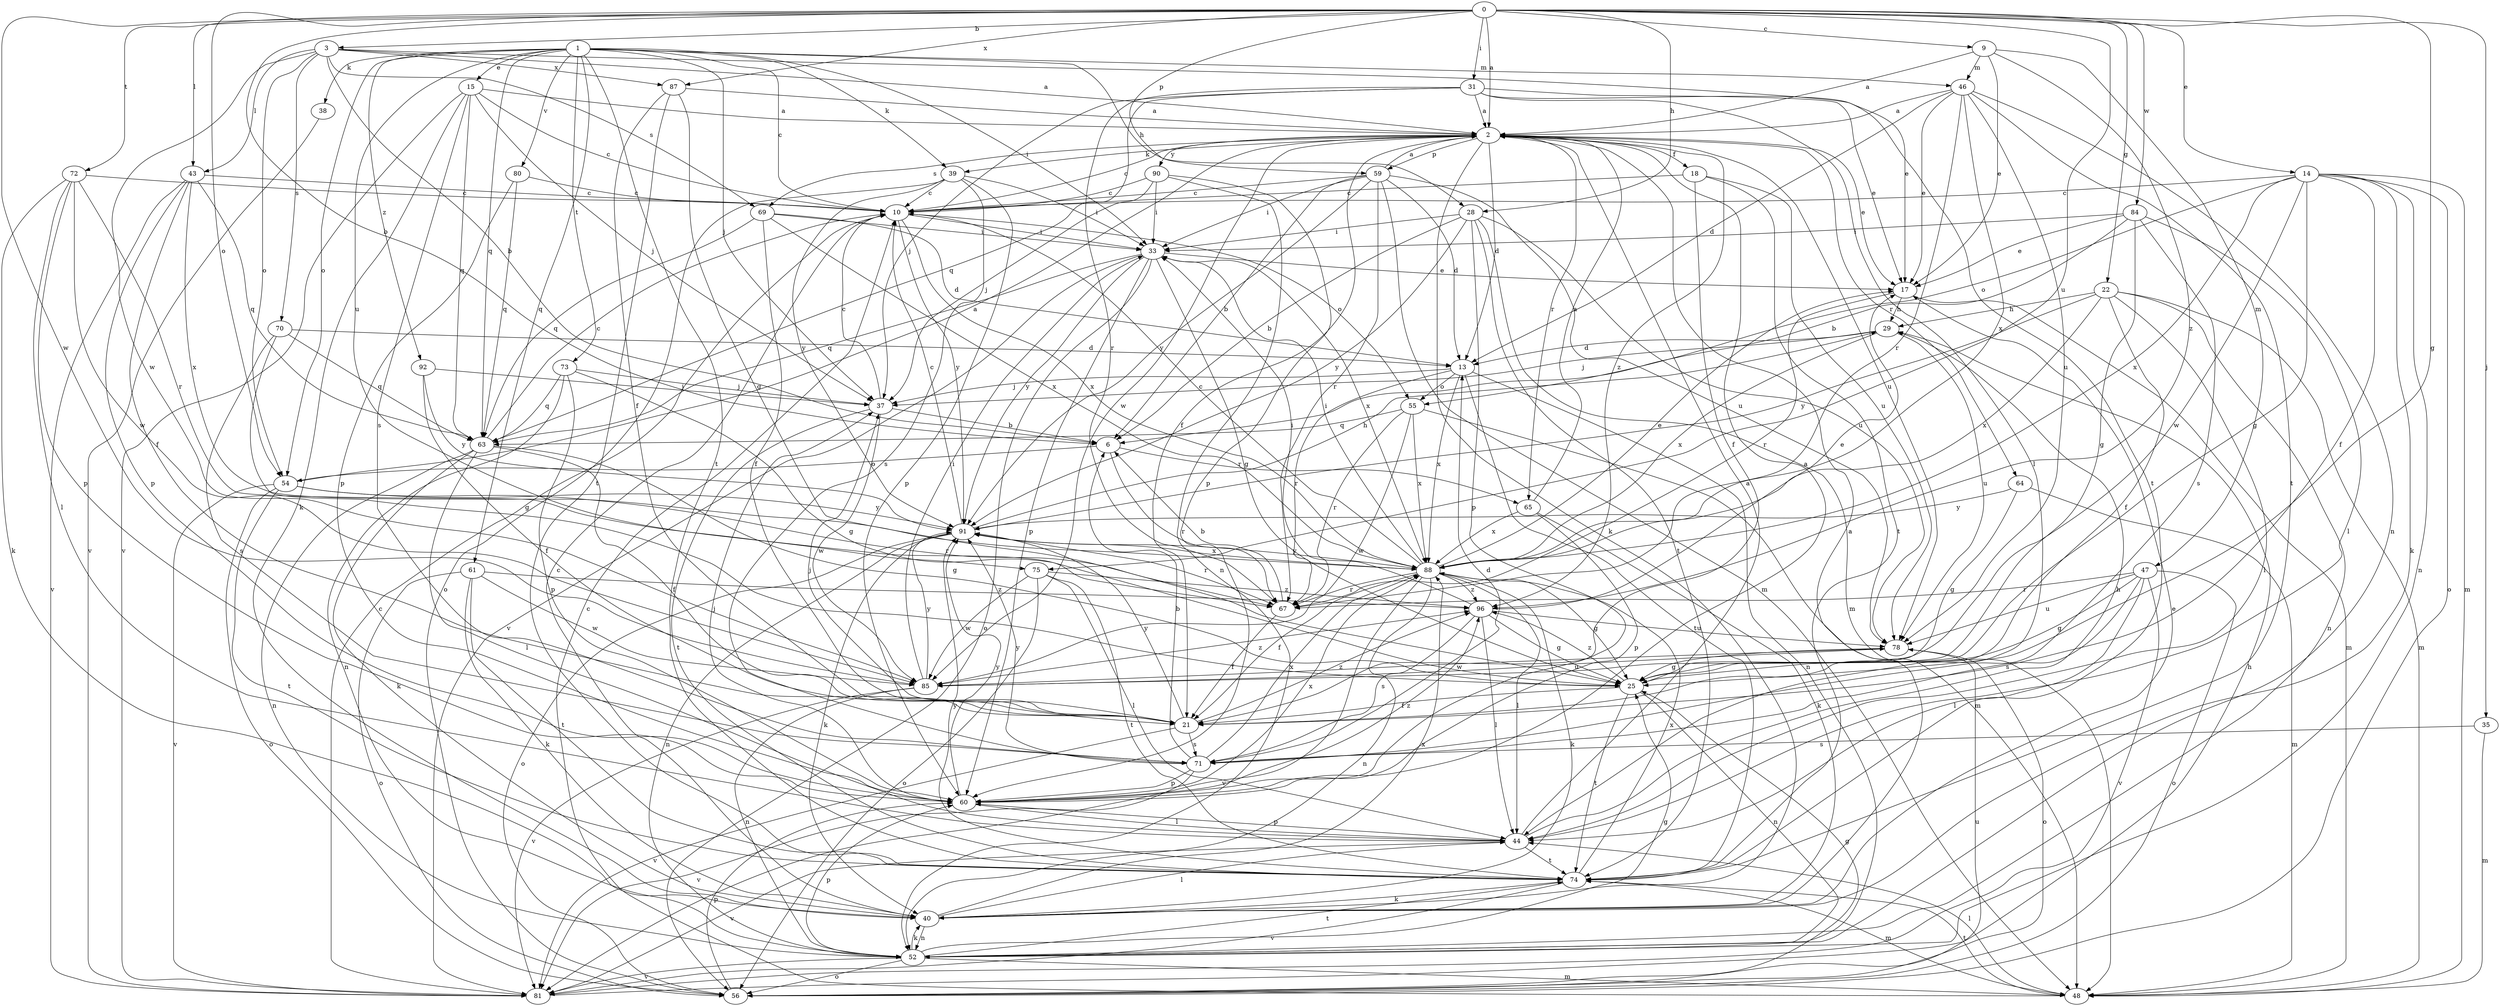 strict digraph  {
0;
1;
2;
3;
6;
9;
10;
13;
14;
15;
17;
18;
21;
22;
25;
28;
29;
31;
33;
35;
37;
38;
39;
40;
43;
44;
46;
47;
48;
52;
54;
55;
56;
59;
60;
61;
63;
64;
65;
67;
69;
70;
71;
72;
73;
74;
75;
78;
80;
81;
84;
85;
87;
88;
90;
91;
92;
96;
0 -> 2  [label=a];
0 -> 3  [label=b];
0 -> 6  [label=b];
0 -> 9  [label=c];
0 -> 14  [label=e];
0 -> 22  [label=g];
0 -> 25  [label=g];
0 -> 28  [label=h];
0 -> 31  [label=i];
0 -> 35  [label=j];
0 -> 43  [label=l];
0 -> 54  [label=o];
0 -> 59  [label=p];
0 -> 72  [label=t];
0 -> 75  [label=u];
0 -> 84  [label=w];
0 -> 85  [label=w];
0 -> 87  [label=x];
1 -> 10  [label=c];
1 -> 15  [label=e];
1 -> 28  [label=h];
1 -> 33  [label=i];
1 -> 37  [label=j];
1 -> 38  [label=k];
1 -> 39  [label=k];
1 -> 46  [label=m];
1 -> 54  [label=o];
1 -> 61  [label=q];
1 -> 63  [label=q];
1 -> 73  [label=t];
1 -> 74  [label=t];
1 -> 75  [label=u];
1 -> 80  [label=v];
1 -> 92  [label=z];
2 -> 10  [label=c];
2 -> 13  [label=d];
2 -> 17  [label=e];
2 -> 18  [label=f];
2 -> 21  [label=f];
2 -> 39  [label=k];
2 -> 40  [label=k];
2 -> 59  [label=p];
2 -> 64  [label=r];
2 -> 65  [label=r];
2 -> 69  [label=s];
2 -> 78  [label=u];
2 -> 85  [label=w];
2 -> 90  [label=y];
2 -> 96  [label=z];
3 -> 2  [label=a];
3 -> 6  [label=b];
3 -> 17  [label=e];
3 -> 43  [label=l];
3 -> 54  [label=o];
3 -> 69  [label=s];
3 -> 70  [label=s];
3 -> 85  [label=w];
3 -> 87  [label=x];
6 -> 54  [label=o];
6 -> 65  [label=r];
6 -> 67  [label=r];
9 -> 2  [label=a];
9 -> 17  [label=e];
9 -> 46  [label=m];
9 -> 47  [label=m];
9 -> 96  [label=z];
10 -> 33  [label=i];
10 -> 55  [label=o];
10 -> 88  [label=x];
10 -> 91  [label=y];
13 -> 37  [label=j];
13 -> 52  [label=n];
13 -> 55  [label=o];
13 -> 67  [label=r];
13 -> 74  [label=t];
13 -> 88  [label=x];
14 -> 10  [label=c];
14 -> 21  [label=f];
14 -> 25  [label=g];
14 -> 40  [label=k];
14 -> 48  [label=m];
14 -> 52  [label=n];
14 -> 55  [label=o];
14 -> 56  [label=o];
14 -> 85  [label=w];
14 -> 88  [label=x];
15 -> 2  [label=a];
15 -> 10  [label=c];
15 -> 37  [label=j];
15 -> 40  [label=k];
15 -> 63  [label=q];
15 -> 71  [label=s];
15 -> 81  [label=v];
17 -> 29  [label=h];
17 -> 48  [label=m];
17 -> 67  [label=r];
18 -> 10  [label=c];
18 -> 21  [label=f];
18 -> 74  [label=t];
18 -> 78  [label=u];
21 -> 37  [label=j];
21 -> 71  [label=s];
21 -> 81  [label=v];
21 -> 91  [label=y];
21 -> 96  [label=z];
22 -> 21  [label=f];
22 -> 29  [label=h];
22 -> 44  [label=l];
22 -> 48  [label=m];
22 -> 52  [label=n];
22 -> 88  [label=x];
22 -> 91  [label=y];
25 -> 21  [label=f];
25 -> 52  [label=n];
25 -> 74  [label=t];
25 -> 96  [label=z];
28 -> 6  [label=b];
28 -> 33  [label=i];
28 -> 48  [label=m];
28 -> 60  [label=p];
28 -> 74  [label=t];
28 -> 78  [label=u];
28 -> 91  [label=y];
29 -> 13  [label=d];
29 -> 37  [label=j];
29 -> 78  [label=u];
29 -> 88  [label=x];
31 -> 2  [label=a];
31 -> 17  [label=e];
31 -> 37  [label=j];
31 -> 44  [label=l];
31 -> 63  [label=q];
31 -> 67  [label=r];
31 -> 74  [label=t];
33 -> 17  [label=e];
33 -> 25  [label=g];
33 -> 56  [label=o];
33 -> 60  [label=p];
33 -> 63  [label=q];
33 -> 81  [label=v];
33 -> 88  [label=x];
33 -> 91  [label=y];
35 -> 48  [label=m];
35 -> 71  [label=s];
37 -> 6  [label=b];
37 -> 10  [label=c];
37 -> 74  [label=t];
37 -> 85  [label=w];
38 -> 81  [label=v];
39 -> 10  [label=c];
39 -> 33  [label=i];
39 -> 56  [label=o];
39 -> 60  [label=p];
39 -> 71  [label=s];
39 -> 91  [label=y];
40 -> 2  [label=a];
40 -> 10  [label=c];
40 -> 17  [label=e];
40 -> 44  [label=l];
40 -> 52  [label=n];
40 -> 88  [label=x];
43 -> 10  [label=c];
43 -> 21  [label=f];
43 -> 60  [label=p];
43 -> 63  [label=q];
43 -> 81  [label=v];
43 -> 88  [label=x];
44 -> 2  [label=a];
44 -> 29  [label=h];
44 -> 60  [label=p];
44 -> 74  [label=t];
44 -> 81  [label=v];
46 -> 2  [label=a];
46 -> 13  [label=d];
46 -> 17  [label=e];
46 -> 52  [label=n];
46 -> 67  [label=r];
46 -> 74  [label=t];
46 -> 78  [label=u];
46 -> 88  [label=x];
47 -> 25  [label=g];
47 -> 44  [label=l];
47 -> 56  [label=o];
47 -> 67  [label=r];
47 -> 71  [label=s];
47 -> 78  [label=u];
47 -> 81  [label=v];
48 -> 10  [label=c];
48 -> 44  [label=l];
48 -> 74  [label=t];
52 -> 25  [label=g];
52 -> 40  [label=k];
52 -> 48  [label=m];
52 -> 56  [label=o];
52 -> 60  [label=p];
52 -> 74  [label=t];
52 -> 81  [label=v];
54 -> 2  [label=a];
54 -> 56  [label=o];
54 -> 67  [label=r];
54 -> 74  [label=t];
54 -> 81  [label=v];
54 -> 91  [label=y];
55 -> 48  [label=m];
55 -> 63  [label=q];
55 -> 67  [label=r];
55 -> 85  [label=w];
55 -> 88  [label=x];
56 -> 25  [label=g];
56 -> 60  [label=p];
56 -> 78  [label=u];
59 -> 2  [label=a];
59 -> 6  [label=b];
59 -> 10  [label=c];
59 -> 13  [label=d];
59 -> 33  [label=i];
59 -> 48  [label=m];
59 -> 67  [label=r];
59 -> 78  [label=u];
59 -> 91  [label=y];
60 -> 2  [label=a];
60 -> 37  [label=j];
60 -> 44  [label=l];
60 -> 88  [label=x];
60 -> 91  [label=y];
60 -> 96  [label=z];
61 -> 40  [label=k];
61 -> 56  [label=o];
61 -> 74  [label=t];
61 -> 85  [label=w];
61 -> 96  [label=z];
63 -> 10  [label=c];
63 -> 21  [label=f];
63 -> 25  [label=g];
63 -> 40  [label=k];
63 -> 44  [label=l];
63 -> 52  [label=n];
64 -> 25  [label=g];
64 -> 48  [label=m];
64 -> 91  [label=y];
65 -> 2  [label=a];
65 -> 40  [label=k];
65 -> 60  [label=p];
65 -> 88  [label=x];
67 -> 6  [label=b];
67 -> 21  [label=f];
69 -> 13  [label=d];
69 -> 21  [label=f];
69 -> 33  [label=i];
69 -> 63  [label=q];
69 -> 88  [label=x];
70 -> 13  [label=d];
70 -> 25  [label=g];
70 -> 63  [label=q];
70 -> 71  [label=s];
71 -> 6  [label=b];
71 -> 13  [label=d];
71 -> 60  [label=p];
71 -> 81  [label=v];
71 -> 88  [label=x];
71 -> 91  [label=y];
72 -> 10  [label=c];
72 -> 40  [label=k];
72 -> 44  [label=l];
72 -> 60  [label=p];
72 -> 67  [label=r];
72 -> 85  [label=w];
73 -> 25  [label=g];
73 -> 37  [label=j];
73 -> 52  [label=n];
73 -> 60  [label=p];
73 -> 63  [label=q];
74 -> 40  [label=k];
74 -> 48  [label=m];
74 -> 81  [label=v];
74 -> 88  [label=x];
74 -> 91  [label=y];
75 -> 44  [label=l];
75 -> 56  [label=o];
75 -> 74  [label=t];
75 -> 85  [label=w];
75 -> 96  [label=z];
78 -> 25  [label=g];
78 -> 56  [label=o];
78 -> 85  [label=w];
80 -> 10  [label=c];
80 -> 60  [label=p];
80 -> 63  [label=q];
81 -> 10  [label=c];
81 -> 29  [label=h];
84 -> 6  [label=b];
84 -> 17  [label=e];
84 -> 25  [label=g];
84 -> 33  [label=i];
84 -> 44  [label=l];
84 -> 71  [label=s];
85 -> 33  [label=i];
85 -> 52  [label=n];
85 -> 78  [label=u];
85 -> 81  [label=v];
85 -> 91  [label=y];
85 -> 96  [label=z];
87 -> 2  [label=a];
87 -> 21  [label=f];
87 -> 25  [label=g];
87 -> 74  [label=t];
88 -> 10  [label=c];
88 -> 17  [label=e];
88 -> 21  [label=f];
88 -> 25  [label=g];
88 -> 33  [label=i];
88 -> 40  [label=k];
88 -> 44  [label=l];
88 -> 52  [label=n];
88 -> 67  [label=r];
88 -> 81  [label=v];
88 -> 91  [label=y];
88 -> 96  [label=z];
90 -> 10  [label=c];
90 -> 33  [label=i];
90 -> 37  [label=j];
90 -> 52  [label=n];
90 -> 60  [label=p];
91 -> 10  [label=c];
91 -> 29  [label=h];
91 -> 40  [label=k];
91 -> 52  [label=n];
91 -> 56  [label=o];
91 -> 67  [label=r];
91 -> 88  [label=x];
92 -> 21  [label=f];
92 -> 37  [label=j];
92 -> 91  [label=y];
96 -> 17  [label=e];
96 -> 25  [label=g];
96 -> 33  [label=i];
96 -> 44  [label=l];
96 -> 71  [label=s];
96 -> 78  [label=u];
}
